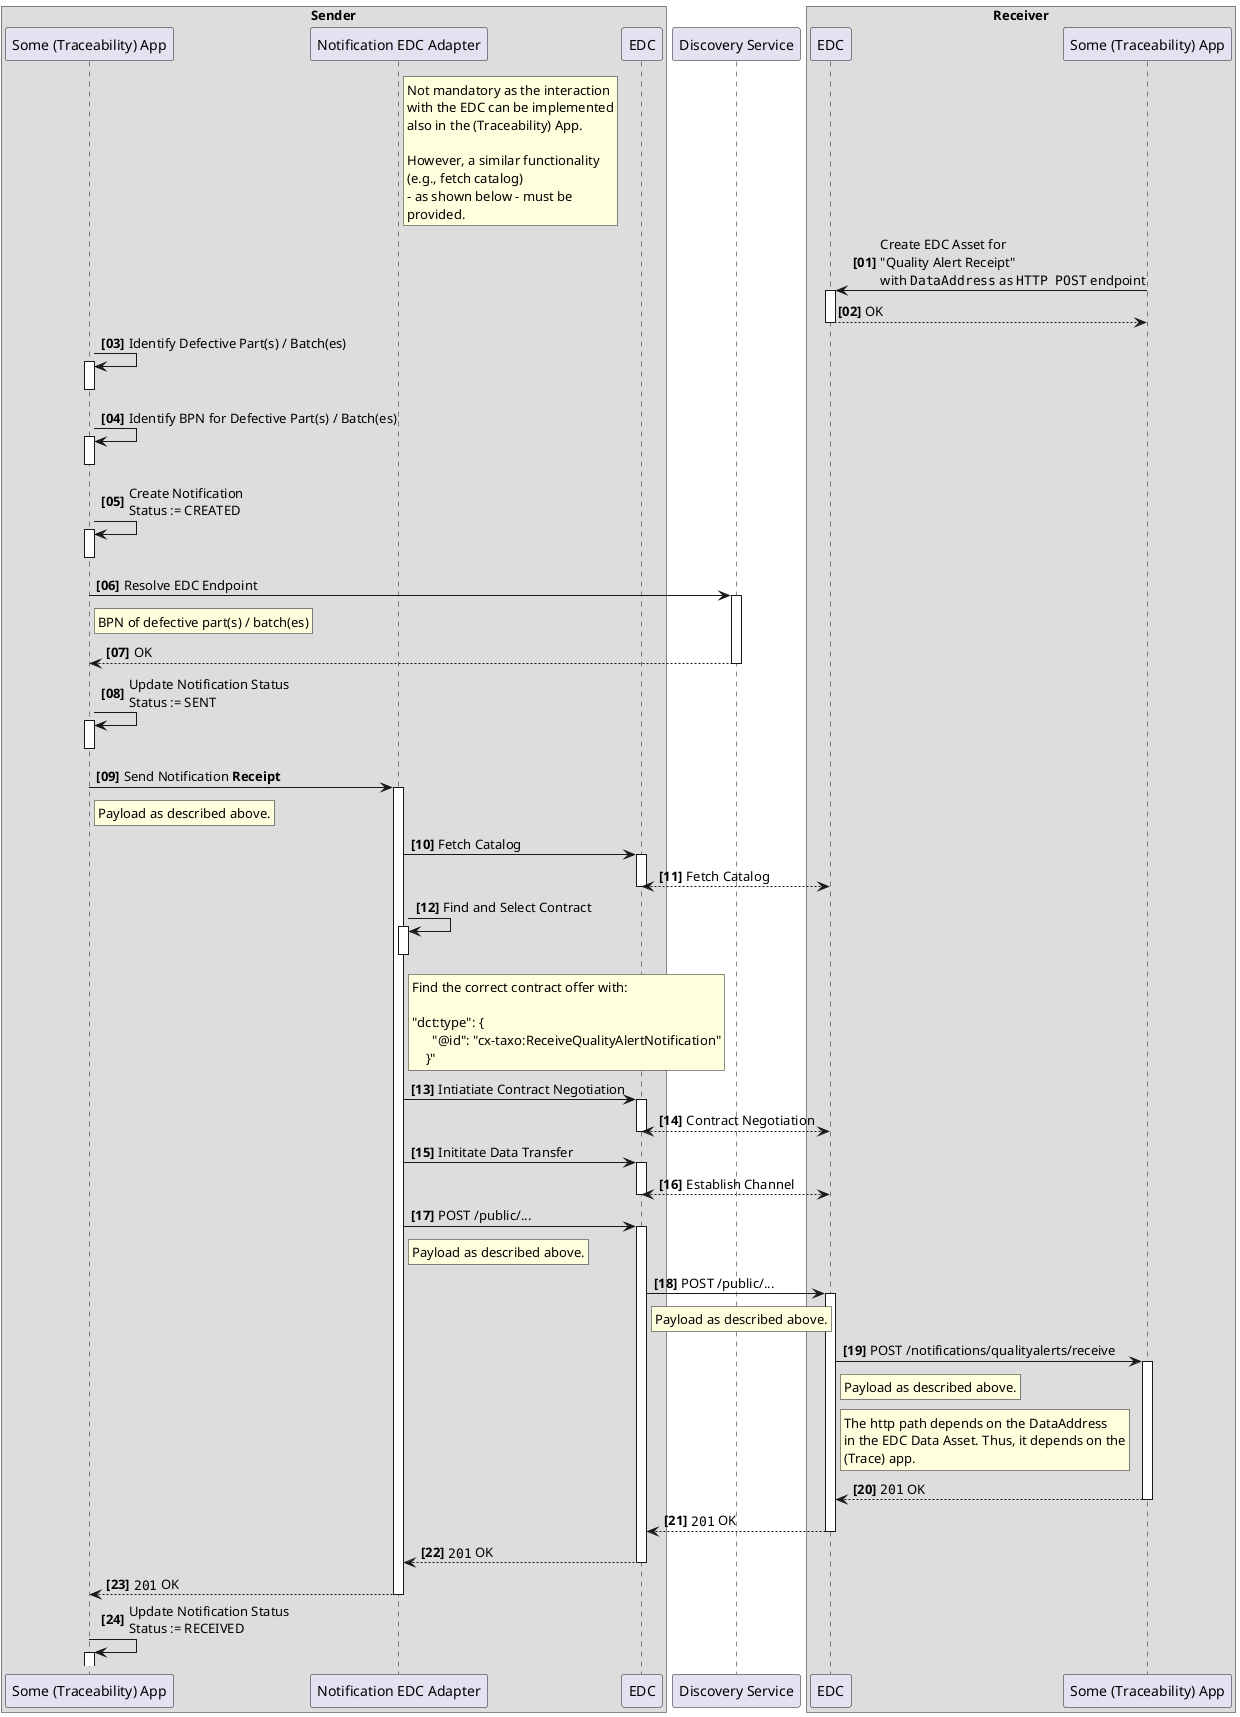 @startuml

autonumber "<B>[00]"
autoactivate on

box "Sender"
participant "Some (Traceability) App" as TraceApp1 order 0
participant "Notification EDC Adapter" as NAdapter order 1
rnote right NAdapter
Not mandatory as the interaction
with the EDC can be implemented
also in the (Traceability) App.

However, a similar functionality
(e.g., fetch catalog)
- as shown below - must be
provided.
end rnote
participant "EDC" as SEDC order 2
end box
participant "Discovery Service" as SD order 3
box "Receiver"
participant "EDC" as REDC order 4
participant "Some (Traceability) App" as TraceApp2 order 5
end box

TraceApp2 -> REDC: Create EDC Asset for \n"Quality Alert Receipt"\nwith ""DataAddress"" as ""HTTP POST"" endpoint
return OK
TraceApp1 -> TraceApp1: Identify Defective Part(s) / Batch(es)
deactivate TraceApp1
TraceApp1 -> TraceApp1: Identify BPN for Defective Part(s) / Batch(es)
deactivate TraceApp1
TraceApp1 -> TraceApp1: Create Notification\nStatus := CREATED
deactivate TraceApp1
TraceApp1 -> SD: Resolve EDC Endpoint
rnote right TraceApp1
BPN of defective part(s) / batch(es)
end rnote
return OK
TraceApp1 -> TraceApp1: Update Notification Status\nStatus := SENT
deactivate TraceApp1
TraceApp1 -> NAdapter: Send Notification **Receipt**
rnote right TraceApp1
Payload as described above.
end rnote
NAdapter -> SEDC: Fetch Catalog
SEDC <-[dotted]-> REDC: Fetch Catalog
NAdapter -> NAdapter: Find and Select Contract
rnote right NAdapter
Find the correct contract offer with:

"dct:type": {
      "@id": "cx-taxo:ReceiveQualityAlertNotification"
    }"
end rnote
deactivate NAdapter
NAdapter -> SEDC: Intiatiate Contract Negotiation
SEDC <-[dotted]-> REDC: Contract Negotiation
NAdapter -> SEDC: Inititate Data Transfer
SEDC <-[dotted]-> REDC: Establish Channel
NAdapter -> SEDC: POST /public/...
rnote right NAdapter
Payload as described above.
end rnote
SEDC -> REDC: POST /public/...
rnote right SEDC
Payload as described above.
end rnote
REDC -> TraceApp2: POST /notifications/qualityalerts/receive
rnote right REDC
Payload as described above.
end rnote
rnote right REDC
The http path depends on the DataAddress
in the EDC Data Asset. Thus, it depends on the
(Trace) app.
end rnote
TraceApp2 -[dotted]->REDC: ""201"" OK
REDC -[dotted]-> SEDC: ""201"" OK
SEDC -[dotted]-> NAdapter: ""201"" OK
NAdapter -[dotted]-> TraceApp1: ""201"" OK
TraceApp1 -> TraceApp1: Update Notification Status\nStatus := RECEIVED
@enduml